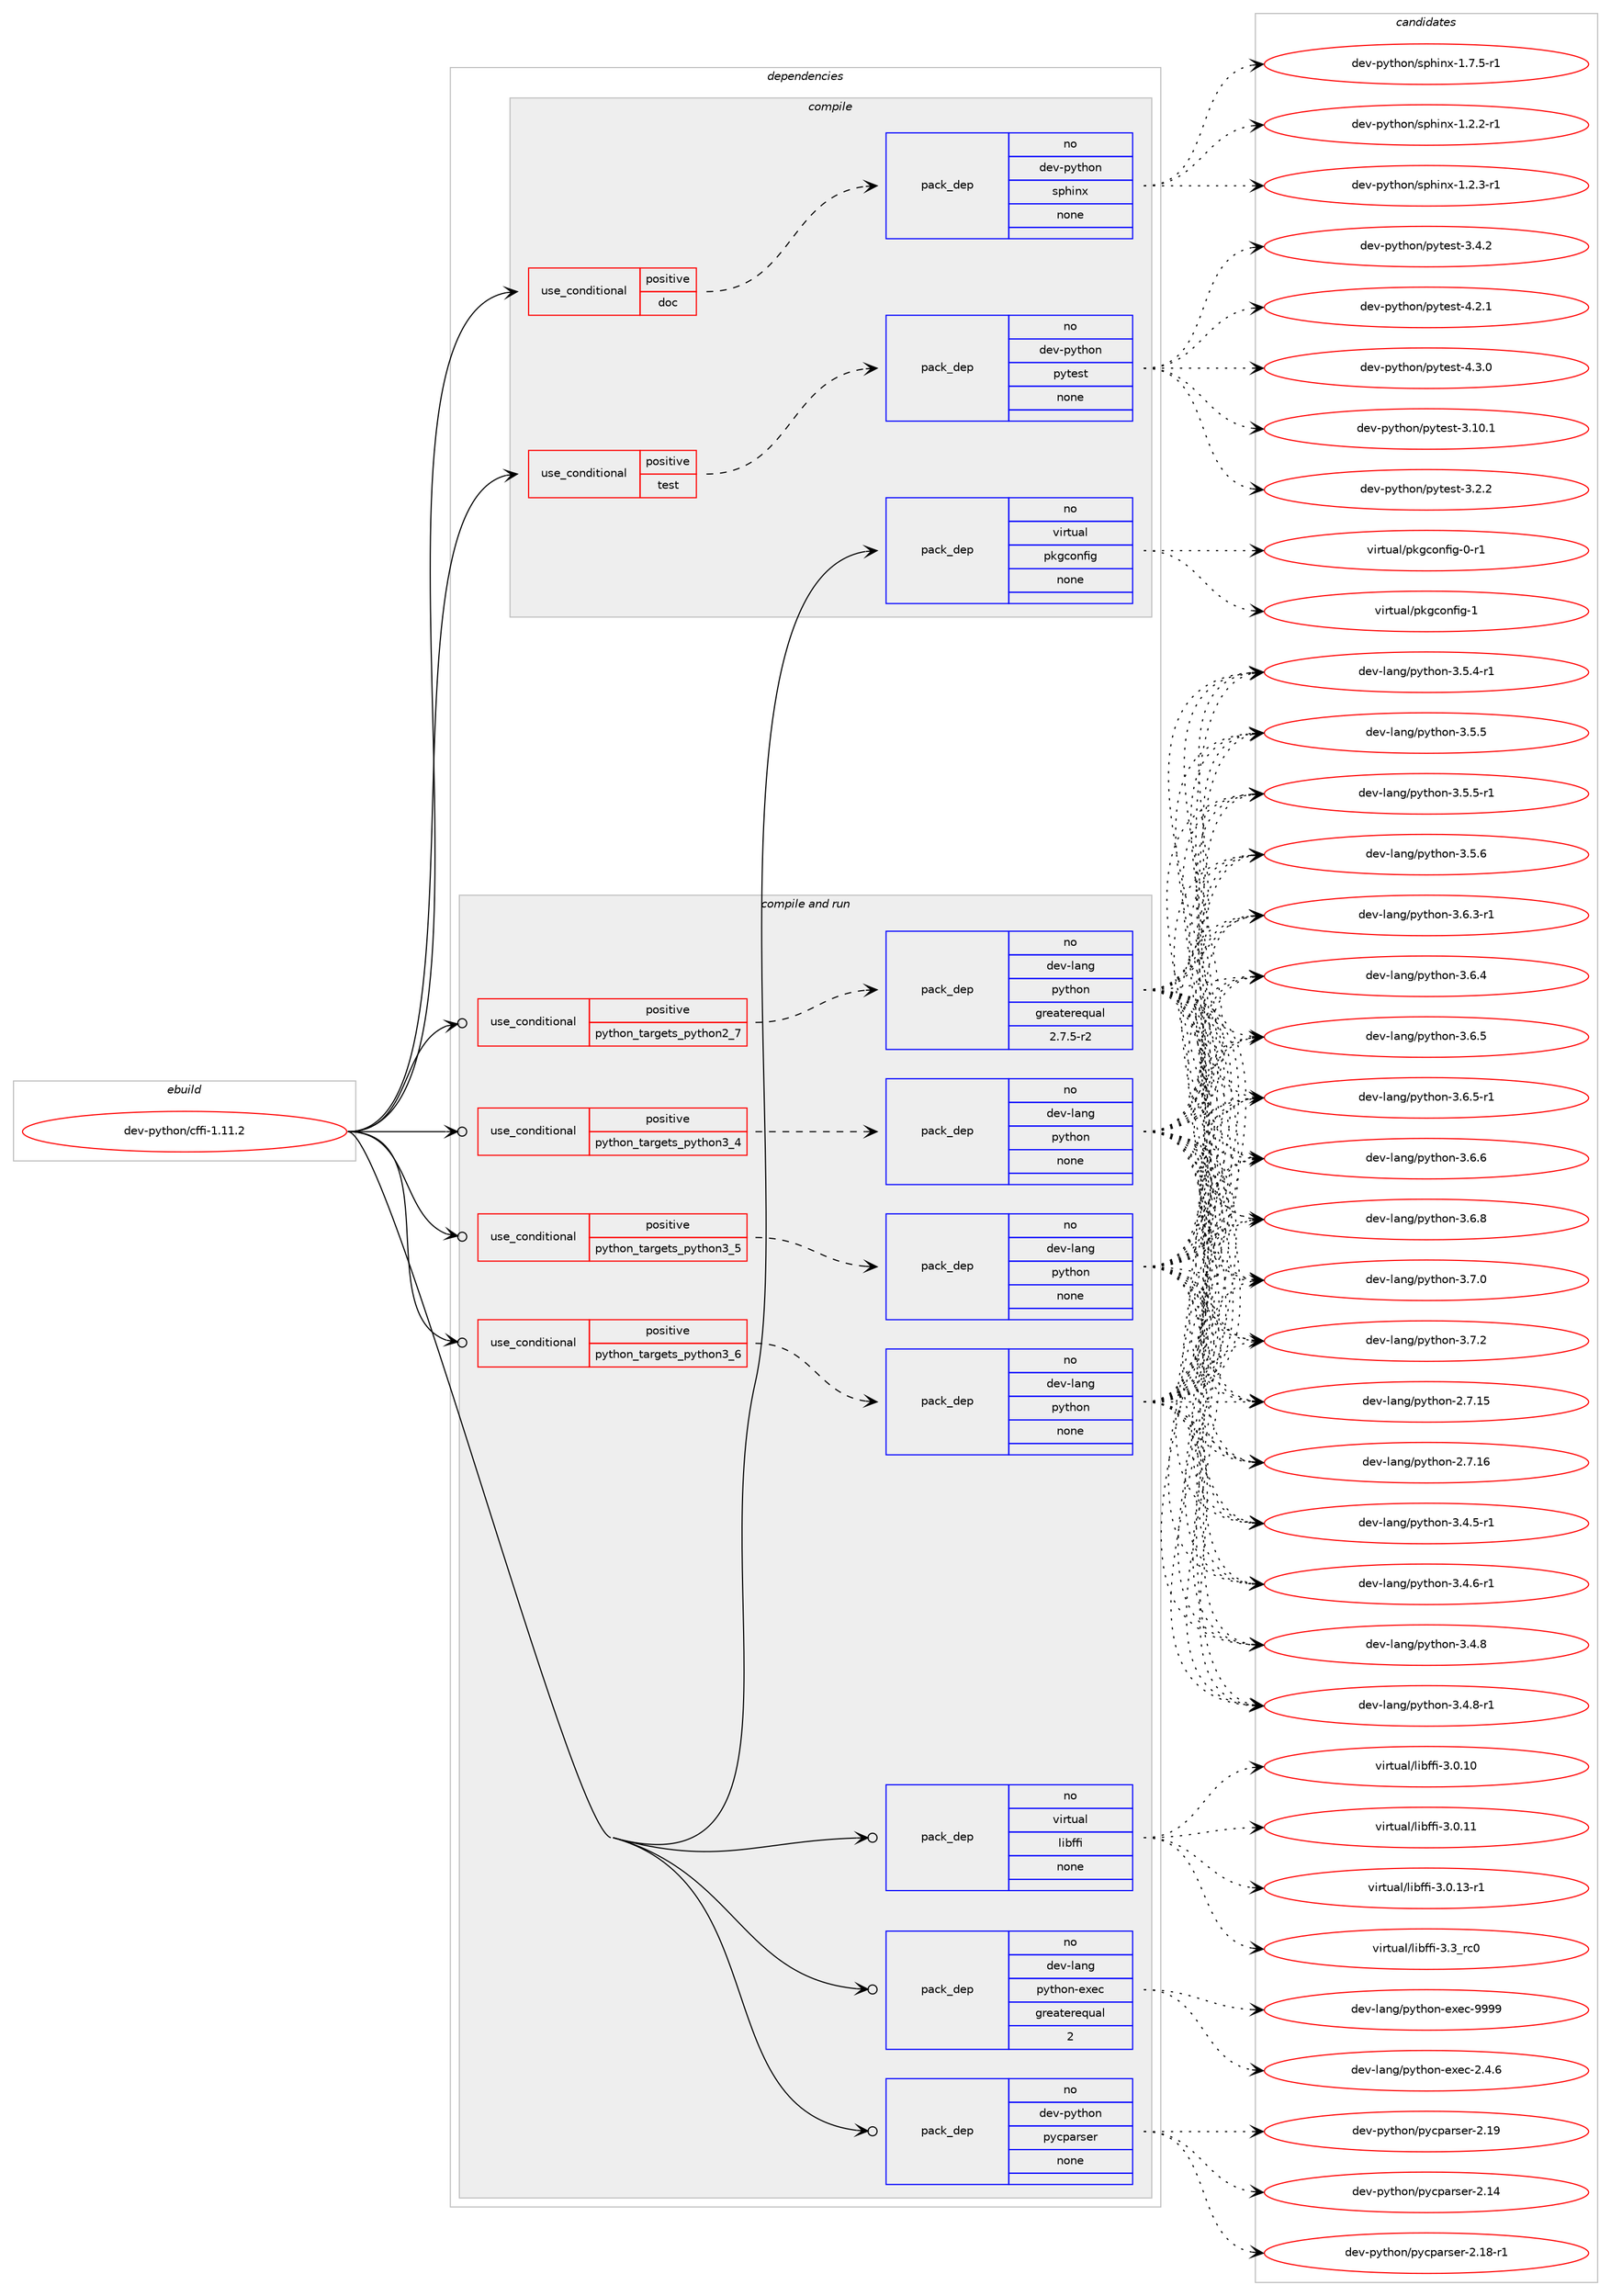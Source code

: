 digraph prolog {

# *************
# Graph options
# *************

newrank=true;
concentrate=true;
compound=true;
graph [rankdir=LR,fontname=Helvetica,fontsize=10,ranksep=1.5];#, ranksep=2.5, nodesep=0.2];
edge  [arrowhead=vee];
node  [fontname=Helvetica,fontsize=10];

# **********
# The ebuild
# **********

subgraph cluster_leftcol {
color=gray;
rank=same;
label=<<i>ebuild</i>>;
id [label="dev-python/cffi-1.11.2", color=red, width=4, href="../dev-python/cffi-1.11.2.svg"];
}

# ****************
# The dependencies
# ****************

subgraph cluster_midcol {
color=gray;
label=<<i>dependencies</i>>;
subgraph cluster_compile {
fillcolor="#eeeeee";
style=filled;
label=<<i>compile</i>>;
subgraph cond372169 {
dependency1402789 [label=<<TABLE BORDER="0" CELLBORDER="1" CELLSPACING="0" CELLPADDING="4"><TR><TD ROWSPAN="3" CELLPADDING="10">use_conditional</TD></TR><TR><TD>positive</TD></TR><TR><TD>doc</TD></TR></TABLE>>, shape=none, color=red];
subgraph pack1007385 {
dependency1402790 [label=<<TABLE BORDER="0" CELLBORDER="1" CELLSPACING="0" CELLPADDING="4" WIDTH="220"><TR><TD ROWSPAN="6" CELLPADDING="30">pack_dep</TD></TR><TR><TD WIDTH="110">no</TD></TR><TR><TD>dev-python</TD></TR><TR><TD>sphinx</TD></TR><TR><TD>none</TD></TR><TR><TD></TD></TR></TABLE>>, shape=none, color=blue];
}
dependency1402789:e -> dependency1402790:w [weight=20,style="dashed",arrowhead="vee"];
}
id:e -> dependency1402789:w [weight=20,style="solid",arrowhead="vee"];
subgraph cond372170 {
dependency1402791 [label=<<TABLE BORDER="0" CELLBORDER="1" CELLSPACING="0" CELLPADDING="4"><TR><TD ROWSPAN="3" CELLPADDING="10">use_conditional</TD></TR><TR><TD>positive</TD></TR><TR><TD>test</TD></TR></TABLE>>, shape=none, color=red];
subgraph pack1007386 {
dependency1402792 [label=<<TABLE BORDER="0" CELLBORDER="1" CELLSPACING="0" CELLPADDING="4" WIDTH="220"><TR><TD ROWSPAN="6" CELLPADDING="30">pack_dep</TD></TR><TR><TD WIDTH="110">no</TD></TR><TR><TD>dev-python</TD></TR><TR><TD>pytest</TD></TR><TR><TD>none</TD></TR><TR><TD></TD></TR></TABLE>>, shape=none, color=blue];
}
dependency1402791:e -> dependency1402792:w [weight=20,style="dashed",arrowhead="vee"];
}
id:e -> dependency1402791:w [weight=20,style="solid",arrowhead="vee"];
subgraph pack1007387 {
dependency1402793 [label=<<TABLE BORDER="0" CELLBORDER="1" CELLSPACING="0" CELLPADDING="4" WIDTH="220"><TR><TD ROWSPAN="6" CELLPADDING="30">pack_dep</TD></TR><TR><TD WIDTH="110">no</TD></TR><TR><TD>virtual</TD></TR><TR><TD>pkgconfig</TD></TR><TR><TD>none</TD></TR><TR><TD></TD></TR></TABLE>>, shape=none, color=blue];
}
id:e -> dependency1402793:w [weight=20,style="solid",arrowhead="vee"];
}
subgraph cluster_compileandrun {
fillcolor="#eeeeee";
style=filled;
label=<<i>compile and run</i>>;
subgraph cond372171 {
dependency1402794 [label=<<TABLE BORDER="0" CELLBORDER="1" CELLSPACING="0" CELLPADDING="4"><TR><TD ROWSPAN="3" CELLPADDING="10">use_conditional</TD></TR><TR><TD>positive</TD></TR><TR><TD>python_targets_python2_7</TD></TR></TABLE>>, shape=none, color=red];
subgraph pack1007388 {
dependency1402795 [label=<<TABLE BORDER="0" CELLBORDER="1" CELLSPACING="0" CELLPADDING="4" WIDTH="220"><TR><TD ROWSPAN="6" CELLPADDING="30">pack_dep</TD></TR><TR><TD WIDTH="110">no</TD></TR><TR><TD>dev-lang</TD></TR><TR><TD>python</TD></TR><TR><TD>greaterequal</TD></TR><TR><TD>2.7.5-r2</TD></TR></TABLE>>, shape=none, color=blue];
}
dependency1402794:e -> dependency1402795:w [weight=20,style="dashed",arrowhead="vee"];
}
id:e -> dependency1402794:w [weight=20,style="solid",arrowhead="odotvee"];
subgraph cond372172 {
dependency1402796 [label=<<TABLE BORDER="0" CELLBORDER="1" CELLSPACING="0" CELLPADDING="4"><TR><TD ROWSPAN="3" CELLPADDING="10">use_conditional</TD></TR><TR><TD>positive</TD></TR><TR><TD>python_targets_python3_4</TD></TR></TABLE>>, shape=none, color=red];
subgraph pack1007389 {
dependency1402797 [label=<<TABLE BORDER="0" CELLBORDER="1" CELLSPACING="0" CELLPADDING="4" WIDTH="220"><TR><TD ROWSPAN="6" CELLPADDING="30">pack_dep</TD></TR><TR><TD WIDTH="110">no</TD></TR><TR><TD>dev-lang</TD></TR><TR><TD>python</TD></TR><TR><TD>none</TD></TR><TR><TD></TD></TR></TABLE>>, shape=none, color=blue];
}
dependency1402796:e -> dependency1402797:w [weight=20,style="dashed",arrowhead="vee"];
}
id:e -> dependency1402796:w [weight=20,style="solid",arrowhead="odotvee"];
subgraph cond372173 {
dependency1402798 [label=<<TABLE BORDER="0" CELLBORDER="1" CELLSPACING="0" CELLPADDING="4"><TR><TD ROWSPAN="3" CELLPADDING="10">use_conditional</TD></TR><TR><TD>positive</TD></TR><TR><TD>python_targets_python3_5</TD></TR></TABLE>>, shape=none, color=red];
subgraph pack1007390 {
dependency1402799 [label=<<TABLE BORDER="0" CELLBORDER="1" CELLSPACING="0" CELLPADDING="4" WIDTH="220"><TR><TD ROWSPAN="6" CELLPADDING="30">pack_dep</TD></TR><TR><TD WIDTH="110">no</TD></TR><TR><TD>dev-lang</TD></TR><TR><TD>python</TD></TR><TR><TD>none</TD></TR><TR><TD></TD></TR></TABLE>>, shape=none, color=blue];
}
dependency1402798:e -> dependency1402799:w [weight=20,style="dashed",arrowhead="vee"];
}
id:e -> dependency1402798:w [weight=20,style="solid",arrowhead="odotvee"];
subgraph cond372174 {
dependency1402800 [label=<<TABLE BORDER="0" CELLBORDER="1" CELLSPACING="0" CELLPADDING="4"><TR><TD ROWSPAN="3" CELLPADDING="10">use_conditional</TD></TR><TR><TD>positive</TD></TR><TR><TD>python_targets_python3_6</TD></TR></TABLE>>, shape=none, color=red];
subgraph pack1007391 {
dependency1402801 [label=<<TABLE BORDER="0" CELLBORDER="1" CELLSPACING="0" CELLPADDING="4" WIDTH="220"><TR><TD ROWSPAN="6" CELLPADDING="30">pack_dep</TD></TR><TR><TD WIDTH="110">no</TD></TR><TR><TD>dev-lang</TD></TR><TR><TD>python</TD></TR><TR><TD>none</TD></TR><TR><TD></TD></TR></TABLE>>, shape=none, color=blue];
}
dependency1402800:e -> dependency1402801:w [weight=20,style="dashed",arrowhead="vee"];
}
id:e -> dependency1402800:w [weight=20,style="solid",arrowhead="odotvee"];
subgraph pack1007392 {
dependency1402802 [label=<<TABLE BORDER="0" CELLBORDER="1" CELLSPACING="0" CELLPADDING="4" WIDTH="220"><TR><TD ROWSPAN="6" CELLPADDING="30">pack_dep</TD></TR><TR><TD WIDTH="110">no</TD></TR><TR><TD>dev-lang</TD></TR><TR><TD>python-exec</TD></TR><TR><TD>greaterequal</TD></TR><TR><TD>2</TD></TR></TABLE>>, shape=none, color=blue];
}
id:e -> dependency1402802:w [weight=20,style="solid",arrowhead="odotvee"];
subgraph pack1007393 {
dependency1402803 [label=<<TABLE BORDER="0" CELLBORDER="1" CELLSPACING="0" CELLPADDING="4" WIDTH="220"><TR><TD ROWSPAN="6" CELLPADDING="30">pack_dep</TD></TR><TR><TD WIDTH="110">no</TD></TR><TR><TD>dev-python</TD></TR><TR><TD>pycparser</TD></TR><TR><TD>none</TD></TR><TR><TD></TD></TR></TABLE>>, shape=none, color=blue];
}
id:e -> dependency1402803:w [weight=20,style="solid",arrowhead="odotvee"];
subgraph pack1007394 {
dependency1402804 [label=<<TABLE BORDER="0" CELLBORDER="1" CELLSPACING="0" CELLPADDING="4" WIDTH="220"><TR><TD ROWSPAN="6" CELLPADDING="30">pack_dep</TD></TR><TR><TD WIDTH="110">no</TD></TR><TR><TD>virtual</TD></TR><TR><TD>libffi</TD></TR><TR><TD>none</TD></TR><TR><TD></TD></TR></TABLE>>, shape=none, color=blue];
}
id:e -> dependency1402804:w [weight=20,style="solid",arrowhead="odotvee"];
}
subgraph cluster_run {
fillcolor="#eeeeee";
style=filled;
label=<<i>run</i>>;
}
}

# **************
# The candidates
# **************

subgraph cluster_choices {
rank=same;
color=gray;
label=<<i>candidates</i>>;

subgraph choice1007385 {
color=black;
nodesep=1;
choice10010111845112121116104111110471151121041051101204549465046504511449 [label="dev-python/sphinx-1.2.2-r1", color=red, width=4,href="../dev-python/sphinx-1.2.2-r1.svg"];
choice10010111845112121116104111110471151121041051101204549465046514511449 [label="dev-python/sphinx-1.2.3-r1", color=red, width=4,href="../dev-python/sphinx-1.2.3-r1.svg"];
choice10010111845112121116104111110471151121041051101204549465546534511449 [label="dev-python/sphinx-1.7.5-r1", color=red, width=4,href="../dev-python/sphinx-1.7.5-r1.svg"];
dependency1402790:e -> choice10010111845112121116104111110471151121041051101204549465046504511449:w [style=dotted,weight="100"];
dependency1402790:e -> choice10010111845112121116104111110471151121041051101204549465046514511449:w [style=dotted,weight="100"];
dependency1402790:e -> choice10010111845112121116104111110471151121041051101204549465546534511449:w [style=dotted,weight="100"];
}
subgraph choice1007386 {
color=black;
nodesep=1;
choice100101118451121211161041111104711212111610111511645514649484649 [label="dev-python/pytest-3.10.1", color=red, width=4,href="../dev-python/pytest-3.10.1.svg"];
choice1001011184511212111610411111047112121116101115116455146504650 [label="dev-python/pytest-3.2.2", color=red, width=4,href="../dev-python/pytest-3.2.2.svg"];
choice1001011184511212111610411111047112121116101115116455146524650 [label="dev-python/pytest-3.4.2", color=red, width=4,href="../dev-python/pytest-3.4.2.svg"];
choice1001011184511212111610411111047112121116101115116455246504649 [label="dev-python/pytest-4.2.1", color=red, width=4,href="../dev-python/pytest-4.2.1.svg"];
choice1001011184511212111610411111047112121116101115116455246514648 [label="dev-python/pytest-4.3.0", color=red, width=4,href="../dev-python/pytest-4.3.0.svg"];
dependency1402792:e -> choice100101118451121211161041111104711212111610111511645514649484649:w [style=dotted,weight="100"];
dependency1402792:e -> choice1001011184511212111610411111047112121116101115116455146504650:w [style=dotted,weight="100"];
dependency1402792:e -> choice1001011184511212111610411111047112121116101115116455146524650:w [style=dotted,weight="100"];
dependency1402792:e -> choice1001011184511212111610411111047112121116101115116455246504649:w [style=dotted,weight="100"];
dependency1402792:e -> choice1001011184511212111610411111047112121116101115116455246514648:w [style=dotted,weight="100"];
}
subgraph choice1007387 {
color=black;
nodesep=1;
choice11810511411611797108471121071039911111010210510345484511449 [label="virtual/pkgconfig-0-r1", color=red, width=4,href="../virtual/pkgconfig-0-r1.svg"];
choice1181051141161179710847112107103991111101021051034549 [label="virtual/pkgconfig-1", color=red, width=4,href="../virtual/pkgconfig-1.svg"];
dependency1402793:e -> choice11810511411611797108471121071039911111010210510345484511449:w [style=dotted,weight="100"];
dependency1402793:e -> choice1181051141161179710847112107103991111101021051034549:w [style=dotted,weight="100"];
}
subgraph choice1007388 {
color=black;
nodesep=1;
choice10010111845108971101034711212111610411111045504655464953 [label="dev-lang/python-2.7.15", color=red, width=4,href="../dev-lang/python-2.7.15.svg"];
choice10010111845108971101034711212111610411111045504655464954 [label="dev-lang/python-2.7.16", color=red, width=4,href="../dev-lang/python-2.7.16.svg"];
choice1001011184510897110103471121211161041111104551465246534511449 [label="dev-lang/python-3.4.5-r1", color=red, width=4,href="../dev-lang/python-3.4.5-r1.svg"];
choice1001011184510897110103471121211161041111104551465246544511449 [label="dev-lang/python-3.4.6-r1", color=red, width=4,href="../dev-lang/python-3.4.6-r1.svg"];
choice100101118451089711010347112121116104111110455146524656 [label="dev-lang/python-3.4.8", color=red, width=4,href="../dev-lang/python-3.4.8.svg"];
choice1001011184510897110103471121211161041111104551465246564511449 [label="dev-lang/python-3.4.8-r1", color=red, width=4,href="../dev-lang/python-3.4.8-r1.svg"];
choice1001011184510897110103471121211161041111104551465346524511449 [label="dev-lang/python-3.5.4-r1", color=red, width=4,href="../dev-lang/python-3.5.4-r1.svg"];
choice100101118451089711010347112121116104111110455146534653 [label="dev-lang/python-3.5.5", color=red, width=4,href="../dev-lang/python-3.5.5.svg"];
choice1001011184510897110103471121211161041111104551465346534511449 [label="dev-lang/python-3.5.5-r1", color=red, width=4,href="../dev-lang/python-3.5.5-r1.svg"];
choice100101118451089711010347112121116104111110455146534654 [label="dev-lang/python-3.5.6", color=red, width=4,href="../dev-lang/python-3.5.6.svg"];
choice1001011184510897110103471121211161041111104551465446514511449 [label="dev-lang/python-3.6.3-r1", color=red, width=4,href="../dev-lang/python-3.6.3-r1.svg"];
choice100101118451089711010347112121116104111110455146544652 [label="dev-lang/python-3.6.4", color=red, width=4,href="../dev-lang/python-3.6.4.svg"];
choice100101118451089711010347112121116104111110455146544653 [label="dev-lang/python-3.6.5", color=red, width=4,href="../dev-lang/python-3.6.5.svg"];
choice1001011184510897110103471121211161041111104551465446534511449 [label="dev-lang/python-3.6.5-r1", color=red, width=4,href="../dev-lang/python-3.6.5-r1.svg"];
choice100101118451089711010347112121116104111110455146544654 [label="dev-lang/python-3.6.6", color=red, width=4,href="../dev-lang/python-3.6.6.svg"];
choice100101118451089711010347112121116104111110455146544656 [label="dev-lang/python-3.6.8", color=red, width=4,href="../dev-lang/python-3.6.8.svg"];
choice100101118451089711010347112121116104111110455146554648 [label="dev-lang/python-3.7.0", color=red, width=4,href="../dev-lang/python-3.7.0.svg"];
choice100101118451089711010347112121116104111110455146554650 [label="dev-lang/python-3.7.2", color=red, width=4,href="../dev-lang/python-3.7.2.svg"];
dependency1402795:e -> choice10010111845108971101034711212111610411111045504655464953:w [style=dotted,weight="100"];
dependency1402795:e -> choice10010111845108971101034711212111610411111045504655464954:w [style=dotted,weight="100"];
dependency1402795:e -> choice1001011184510897110103471121211161041111104551465246534511449:w [style=dotted,weight="100"];
dependency1402795:e -> choice1001011184510897110103471121211161041111104551465246544511449:w [style=dotted,weight="100"];
dependency1402795:e -> choice100101118451089711010347112121116104111110455146524656:w [style=dotted,weight="100"];
dependency1402795:e -> choice1001011184510897110103471121211161041111104551465246564511449:w [style=dotted,weight="100"];
dependency1402795:e -> choice1001011184510897110103471121211161041111104551465346524511449:w [style=dotted,weight="100"];
dependency1402795:e -> choice100101118451089711010347112121116104111110455146534653:w [style=dotted,weight="100"];
dependency1402795:e -> choice1001011184510897110103471121211161041111104551465346534511449:w [style=dotted,weight="100"];
dependency1402795:e -> choice100101118451089711010347112121116104111110455146534654:w [style=dotted,weight="100"];
dependency1402795:e -> choice1001011184510897110103471121211161041111104551465446514511449:w [style=dotted,weight="100"];
dependency1402795:e -> choice100101118451089711010347112121116104111110455146544652:w [style=dotted,weight="100"];
dependency1402795:e -> choice100101118451089711010347112121116104111110455146544653:w [style=dotted,weight="100"];
dependency1402795:e -> choice1001011184510897110103471121211161041111104551465446534511449:w [style=dotted,weight="100"];
dependency1402795:e -> choice100101118451089711010347112121116104111110455146544654:w [style=dotted,weight="100"];
dependency1402795:e -> choice100101118451089711010347112121116104111110455146544656:w [style=dotted,weight="100"];
dependency1402795:e -> choice100101118451089711010347112121116104111110455146554648:w [style=dotted,weight="100"];
dependency1402795:e -> choice100101118451089711010347112121116104111110455146554650:w [style=dotted,weight="100"];
}
subgraph choice1007389 {
color=black;
nodesep=1;
choice10010111845108971101034711212111610411111045504655464953 [label="dev-lang/python-2.7.15", color=red, width=4,href="../dev-lang/python-2.7.15.svg"];
choice10010111845108971101034711212111610411111045504655464954 [label="dev-lang/python-2.7.16", color=red, width=4,href="../dev-lang/python-2.7.16.svg"];
choice1001011184510897110103471121211161041111104551465246534511449 [label="dev-lang/python-3.4.5-r1", color=red, width=4,href="../dev-lang/python-3.4.5-r1.svg"];
choice1001011184510897110103471121211161041111104551465246544511449 [label="dev-lang/python-3.4.6-r1", color=red, width=4,href="../dev-lang/python-3.4.6-r1.svg"];
choice100101118451089711010347112121116104111110455146524656 [label="dev-lang/python-3.4.8", color=red, width=4,href="../dev-lang/python-3.4.8.svg"];
choice1001011184510897110103471121211161041111104551465246564511449 [label="dev-lang/python-3.4.8-r1", color=red, width=4,href="../dev-lang/python-3.4.8-r1.svg"];
choice1001011184510897110103471121211161041111104551465346524511449 [label="dev-lang/python-3.5.4-r1", color=red, width=4,href="../dev-lang/python-3.5.4-r1.svg"];
choice100101118451089711010347112121116104111110455146534653 [label="dev-lang/python-3.5.5", color=red, width=4,href="../dev-lang/python-3.5.5.svg"];
choice1001011184510897110103471121211161041111104551465346534511449 [label="dev-lang/python-3.5.5-r1", color=red, width=4,href="../dev-lang/python-3.5.5-r1.svg"];
choice100101118451089711010347112121116104111110455146534654 [label="dev-lang/python-3.5.6", color=red, width=4,href="../dev-lang/python-3.5.6.svg"];
choice1001011184510897110103471121211161041111104551465446514511449 [label="dev-lang/python-3.6.3-r1", color=red, width=4,href="../dev-lang/python-3.6.3-r1.svg"];
choice100101118451089711010347112121116104111110455146544652 [label="dev-lang/python-3.6.4", color=red, width=4,href="../dev-lang/python-3.6.4.svg"];
choice100101118451089711010347112121116104111110455146544653 [label="dev-lang/python-3.6.5", color=red, width=4,href="../dev-lang/python-3.6.5.svg"];
choice1001011184510897110103471121211161041111104551465446534511449 [label="dev-lang/python-3.6.5-r1", color=red, width=4,href="../dev-lang/python-3.6.5-r1.svg"];
choice100101118451089711010347112121116104111110455146544654 [label="dev-lang/python-3.6.6", color=red, width=4,href="../dev-lang/python-3.6.6.svg"];
choice100101118451089711010347112121116104111110455146544656 [label="dev-lang/python-3.6.8", color=red, width=4,href="../dev-lang/python-3.6.8.svg"];
choice100101118451089711010347112121116104111110455146554648 [label="dev-lang/python-3.7.0", color=red, width=4,href="../dev-lang/python-3.7.0.svg"];
choice100101118451089711010347112121116104111110455146554650 [label="dev-lang/python-3.7.2", color=red, width=4,href="../dev-lang/python-3.7.2.svg"];
dependency1402797:e -> choice10010111845108971101034711212111610411111045504655464953:w [style=dotted,weight="100"];
dependency1402797:e -> choice10010111845108971101034711212111610411111045504655464954:w [style=dotted,weight="100"];
dependency1402797:e -> choice1001011184510897110103471121211161041111104551465246534511449:w [style=dotted,weight="100"];
dependency1402797:e -> choice1001011184510897110103471121211161041111104551465246544511449:w [style=dotted,weight="100"];
dependency1402797:e -> choice100101118451089711010347112121116104111110455146524656:w [style=dotted,weight="100"];
dependency1402797:e -> choice1001011184510897110103471121211161041111104551465246564511449:w [style=dotted,weight="100"];
dependency1402797:e -> choice1001011184510897110103471121211161041111104551465346524511449:w [style=dotted,weight="100"];
dependency1402797:e -> choice100101118451089711010347112121116104111110455146534653:w [style=dotted,weight="100"];
dependency1402797:e -> choice1001011184510897110103471121211161041111104551465346534511449:w [style=dotted,weight="100"];
dependency1402797:e -> choice100101118451089711010347112121116104111110455146534654:w [style=dotted,weight="100"];
dependency1402797:e -> choice1001011184510897110103471121211161041111104551465446514511449:w [style=dotted,weight="100"];
dependency1402797:e -> choice100101118451089711010347112121116104111110455146544652:w [style=dotted,weight="100"];
dependency1402797:e -> choice100101118451089711010347112121116104111110455146544653:w [style=dotted,weight="100"];
dependency1402797:e -> choice1001011184510897110103471121211161041111104551465446534511449:w [style=dotted,weight="100"];
dependency1402797:e -> choice100101118451089711010347112121116104111110455146544654:w [style=dotted,weight="100"];
dependency1402797:e -> choice100101118451089711010347112121116104111110455146544656:w [style=dotted,weight="100"];
dependency1402797:e -> choice100101118451089711010347112121116104111110455146554648:w [style=dotted,weight="100"];
dependency1402797:e -> choice100101118451089711010347112121116104111110455146554650:w [style=dotted,weight="100"];
}
subgraph choice1007390 {
color=black;
nodesep=1;
choice10010111845108971101034711212111610411111045504655464953 [label="dev-lang/python-2.7.15", color=red, width=4,href="../dev-lang/python-2.7.15.svg"];
choice10010111845108971101034711212111610411111045504655464954 [label="dev-lang/python-2.7.16", color=red, width=4,href="../dev-lang/python-2.7.16.svg"];
choice1001011184510897110103471121211161041111104551465246534511449 [label="dev-lang/python-3.4.5-r1", color=red, width=4,href="../dev-lang/python-3.4.5-r1.svg"];
choice1001011184510897110103471121211161041111104551465246544511449 [label="dev-lang/python-3.4.6-r1", color=red, width=4,href="../dev-lang/python-3.4.6-r1.svg"];
choice100101118451089711010347112121116104111110455146524656 [label="dev-lang/python-3.4.8", color=red, width=4,href="../dev-lang/python-3.4.8.svg"];
choice1001011184510897110103471121211161041111104551465246564511449 [label="dev-lang/python-3.4.8-r1", color=red, width=4,href="../dev-lang/python-3.4.8-r1.svg"];
choice1001011184510897110103471121211161041111104551465346524511449 [label="dev-lang/python-3.5.4-r1", color=red, width=4,href="../dev-lang/python-3.5.4-r1.svg"];
choice100101118451089711010347112121116104111110455146534653 [label="dev-lang/python-3.5.5", color=red, width=4,href="../dev-lang/python-3.5.5.svg"];
choice1001011184510897110103471121211161041111104551465346534511449 [label="dev-lang/python-3.5.5-r1", color=red, width=4,href="../dev-lang/python-3.5.5-r1.svg"];
choice100101118451089711010347112121116104111110455146534654 [label="dev-lang/python-3.5.6", color=red, width=4,href="../dev-lang/python-3.5.6.svg"];
choice1001011184510897110103471121211161041111104551465446514511449 [label="dev-lang/python-3.6.3-r1", color=red, width=4,href="../dev-lang/python-3.6.3-r1.svg"];
choice100101118451089711010347112121116104111110455146544652 [label="dev-lang/python-3.6.4", color=red, width=4,href="../dev-lang/python-3.6.4.svg"];
choice100101118451089711010347112121116104111110455146544653 [label="dev-lang/python-3.6.5", color=red, width=4,href="../dev-lang/python-3.6.5.svg"];
choice1001011184510897110103471121211161041111104551465446534511449 [label="dev-lang/python-3.6.5-r1", color=red, width=4,href="../dev-lang/python-3.6.5-r1.svg"];
choice100101118451089711010347112121116104111110455146544654 [label="dev-lang/python-3.6.6", color=red, width=4,href="../dev-lang/python-3.6.6.svg"];
choice100101118451089711010347112121116104111110455146544656 [label="dev-lang/python-3.6.8", color=red, width=4,href="../dev-lang/python-3.6.8.svg"];
choice100101118451089711010347112121116104111110455146554648 [label="dev-lang/python-3.7.0", color=red, width=4,href="../dev-lang/python-3.7.0.svg"];
choice100101118451089711010347112121116104111110455146554650 [label="dev-lang/python-3.7.2", color=red, width=4,href="../dev-lang/python-3.7.2.svg"];
dependency1402799:e -> choice10010111845108971101034711212111610411111045504655464953:w [style=dotted,weight="100"];
dependency1402799:e -> choice10010111845108971101034711212111610411111045504655464954:w [style=dotted,weight="100"];
dependency1402799:e -> choice1001011184510897110103471121211161041111104551465246534511449:w [style=dotted,weight="100"];
dependency1402799:e -> choice1001011184510897110103471121211161041111104551465246544511449:w [style=dotted,weight="100"];
dependency1402799:e -> choice100101118451089711010347112121116104111110455146524656:w [style=dotted,weight="100"];
dependency1402799:e -> choice1001011184510897110103471121211161041111104551465246564511449:w [style=dotted,weight="100"];
dependency1402799:e -> choice1001011184510897110103471121211161041111104551465346524511449:w [style=dotted,weight="100"];
dependency1402799:e -> choice100101118451089711010347112121116104111110455146534653:w [style=dotted,weight="100"];
dependency1402799:e -> choice1001011184510897110103471121211161041111104551465346534511449:w [style=dotted,weight="100"];
dependency1402799:e -> choice100101118451089711010347112121116104111110455146534654:w [style=dotted,weight="100"];
dependency1402799:e -> choice1001011184510897110103471121211161041111104551465446514511449:w [style=dotted,weight="100"];
dependency1402799:e -> choice100101118451089711010347112121116104111110455146544652:w [style=dotted,weight="100"];
dependency1402799:e -> choice100101118451089711010347112121116104111110455146544653:w [style=dotted,weight="100"];
dependency1402799:e -> choice1001011184510897110103471121211161041111104551465446534511449:w [style=dotted,weight="100"];
dependency1402799:e -> choice100101118451089711010347112121116104111110455146544654:w [style=dotted,weight="100"];
dependency1402799:e -> choice100101118451089711010347112121116104111110455146544656:w [style=dotted,weight="100"];
dependency1402799:e -> choice100101118451089711010347112121116104111110455146554648:w [style=dotted,weight="100"];
dependency1402799:e -> choice100101118451089711010347112121116104111110455146554650:w [style=dotted,weight="100"];
}
subgraph choice1007391 {
color=black;
nodesep=1;
choice10010111845108971101034711212111610411111045504655464953 [label="dev-lang/python-2.7.15", color=red, width=4,href="../dev-lang/python-2.7.15.svg"];
choice10010111845108971101034711212111610411111045504655464954 [label="dev-lang/python-2.7.16", color=red, width=4,href="../dev-lang/python-2.7.16.svg"];
choice1001011184510897110103471121211161041111104551465246534511449 [label="dev-lang/python-3.4.5-r1", color=red, width=4,href="../dev-lang/python-3.4.5-r1.svg"];
choice1001011184510897110103471121211161041111104551465246544511449 [label="dev-lang/python-3.4.6-r1", color=red, width=4,href="../dev-lang/python-3.4.6-r1.svg"];
choice100101118451089711010347112121116104111110455146524656 [label="dev-lang/python-3.4.8", color=red, width=4,href="../dev-lang/python-3.4.8.svg"];
choice1001011184510897110103471121211161041111104551465246564511449 [label="dev-lang/python-3.4.8-r1", color=red, width=4,href="../dev-lang/python-3.4.8-r1.svg"];
choice1001011184510897110103471121211161041111104551465346524511449 [label="dev-lang/python-3.5.4-r1", color=red, width=4,href="../dev-lang/python-3.5.4-r1.svg"];
choice100101118451089711010347112121116104111110455146534653 [label="dev-lang/python-3.5.5", color=red, width=4,href="../dev-lang/python-3.5.5.svg"];
choice1001011184510897110103471121211161041111104551465346534511449 [label="dev-lang/python-3.5.5-r1", color=red, width=4,href="../dev-lang/python-3.5.5-r1.svg"];
choice100101118451089711010347112121116104111110455146534654 [label="dev-lang/python-3.5.6", color=red, width=4,href="../dev-lang/python-3.5.6.svg"];
choice1001011184510897110103471121211161041111104551465446514511449 [label="dev-lang/python-3.6.3-r1", color=red, width=4,href="../dev-lang/python-3.6.3-r1.svg"];
choice100101118451089711010347112121116104111110455146544652 [label="dev-lang/python-3.6.4", color=red, width=4,href="../dev-lang/python-3.6.4.svg"];
choice100101118451089711010347112121116104111110455146544653 [label="dev-lang/python-3.6.5", color=red, width=4,href="../dev-lang/python-3.6.5.svg"];
choice1001011184510897110103471121211161041111104551465446534511449 [label="dev-lang/python-3.6.5-r1", color=red, width=4,href="../dev-lang/python-3.6.5-r1.svg"];
choice100101118451089711010347112121116104111110455146544654 [label="dev-lang/python-3.6.6", color=red, width=4,href="../dev-lang/python-3.6.6.svg"];
choice100101118451089711010347112121116104111110455146544656 [label="dev-lang/python-3.6.8", color=red, width=4,href="../dev-lang/python-3.6.8.svg"];
choice100101118451089711010347112121116104111110455146554648 [label="dev-lang/python-3.7.0", color=red, width=4,href="../dev-lang/python-3.7.0.svg"];
choice100101118451089711010347112121116104111110455146554650 [label="dev-lang/python-3.7.2", color=red, width=4,href="../dev-lang/python-3.7.2.svg"];
dependency1402801:e -> choice10010111845108971101034711212111610411111045504655464953:w [style=dotted,weight="100"];
dependency1402801:e -> choice10010111845108971101034711212111610411111045504655464954:w [style=dotted,weight="100"];
dependency1402801:e -> choice1001011184510897110103471121211161041111104551465246534511449:w [style=dotted,weight="100"];
dependency1402801:e -> choice1001011184510897110103471121211161041111104551465246544511449:w [style=dotted,weight="100"];
dependency1402801:e -> choice100101118451089711010347112121116104111110455146524656:w [style=dotted,weight="100"];
dependency1402801:e -> choice1001011184510897110103471121211161041111104551465246564511449:w [style=dotted,weight="100"];
dependency1402801:e -> choice1001011184510897110103471121211161041111104551465346524511449:w [style=dotted,weight="100"];
dependency1402801:e -> choice100101118451089711010347112121116104111110455146534653:w [style=dotted,weight="100"];
dependency1402801:e -> choice1001011184510897110103471121211161041111104551465346534511449:w [style=dotted,weight="100"];
dependency1402801:e -> choice100101118451089711010347112121116104111110455146534654:w [style=dotted,weight="100"];
dependency1402801:e -> choice1001011184510897110103471121211161041111104551465446514511449:w [style=dotted,weight="100"];
dependency1402801:e -> choice100101118451089711010347112121116104111110455146544652:w [style=dotted,weight="100"];
dependency1402801:e -> choice100101118451089711010347112121116104111110455146544653:w [style=dotted,weight="100"];
dependency1402801:e -> choice1001011184510897110103471121211161041111104551465446534511449:w [style=dotted,weight="100"];
dependency1402801:e -> choice100101118451089711010347112121116104111110455146544654:w [style=dotted,weight="100"];
dependency1402801:e -> choice100101118451089711010347112121116104111110455146544656:w [style=dotted,weight="100"];
dependency1402801:e -> choice100101118451089711010347112121116104111110455146554648:w [style=dotted,weight="100"];
dependency1402801:e -> choice100101118451089711010347112121116104111110455146554650:w [style=dotted,weight="100"];
}
subgraph choice1007392 {
color=black;
nodesep=1;
choice1001011184510897110103471121211161041111104510112010199455046524654 [label="dev-lang/python-exec-2.4.6", color=red, width=4,href="../dev-lang/python-exec-2.4.6.svg"];
choice10010111845108971101034711212111610411111045101120101994557575757 [label="dev-lang/python-exec-9999", color=red, width=4,href="../dev-lang/python-exec-9999.svg"];
dependency1402802:e -> choice1001011184510897110103471121211161041111104510112010199455046524654:w [style=dotted,weight="100"];
dependency1402802:e -> choice10010111845108971101034711212111610411111045101120101994557575757:w [style=dotted,weight="100"];
}
subgraph choice1007393 {
color=black;
nodesep=1;
choice100101118451121211161041111104711212199112971141151011144550464952 [label="dev-python/pycparser-2.14", color=red, width=4,href="../dev-python/pycparser-2.14.svg"];
choice1001011184511212111610411111047112121991129711411510111445504649564511449 [label="dev-python/pycparser-2.18-r1", color=red, width=4,href="../dev-python/pycparser-2.18-r1.svg"];
choice100101118451121211161041111104711212199112971141151011144550464957 [label="dev-python/pycparser-2.19", color=red, width=4,href="../dev-python/pycparser-2.19.svg"];
dependency1402803:e -> choice100101118451121211161041111104711212199112971141151011144550464952:w [style=dotted,weight="100"];
dependency1402803:e -> choice1001011184511212111610411111047112121991129711411510111445504649564511449:w [style=dotted,weight="100"];
dependency1402803:e -> choice100101118451121211161041111104711212199112971141151011144550464957:w [style=dotted,weight="100"];
}
subgraph choice1007394 {
color=black;
nodesep=1;
choice11810511411611797108471081059810210210545514648464948 [label="virtual/libffi-3.0.10", color=red, width=4,href="../virtual/libffi-3.0.10.svg"];
choice11810511411611797108471081059810210210545514648464949 [label="virtual/libffi-3.0.11", color=red, width=4,href="../virtual/libffi-3.0.11.svg"];
choice118105114116117971084710810598102102105455146484649514511449 [label="virtual/libffi-3.0.13-r1", color=red, width=4,href="../virtual/libffi-3.0.13-r1.svg"];
choice11810511411611797108471081059810210210545514651951149948 [label="virtual/libffi-3.3_rc0", color=red, width=4,href="../virtual/libffi-3.3_rc0.svg"];
dependency1402804:e -> choice11810511411611797108471081059810210210545514648464948:w [style=dotted,weight="100"];
dependency1402804:e -> choice11810511411611797108471081059810210210545514648464949:w [style=dotted,weight="100"];
dependency1402804:e -> choice118105114116117971084710810598102102105455146484649514511449:w [style=dotted,weight="100"];
dependency1402804:e -> choice11810511411611797108471081059810210210545514651951149948:w [style=dotted,weight="100"];
}
}

}
